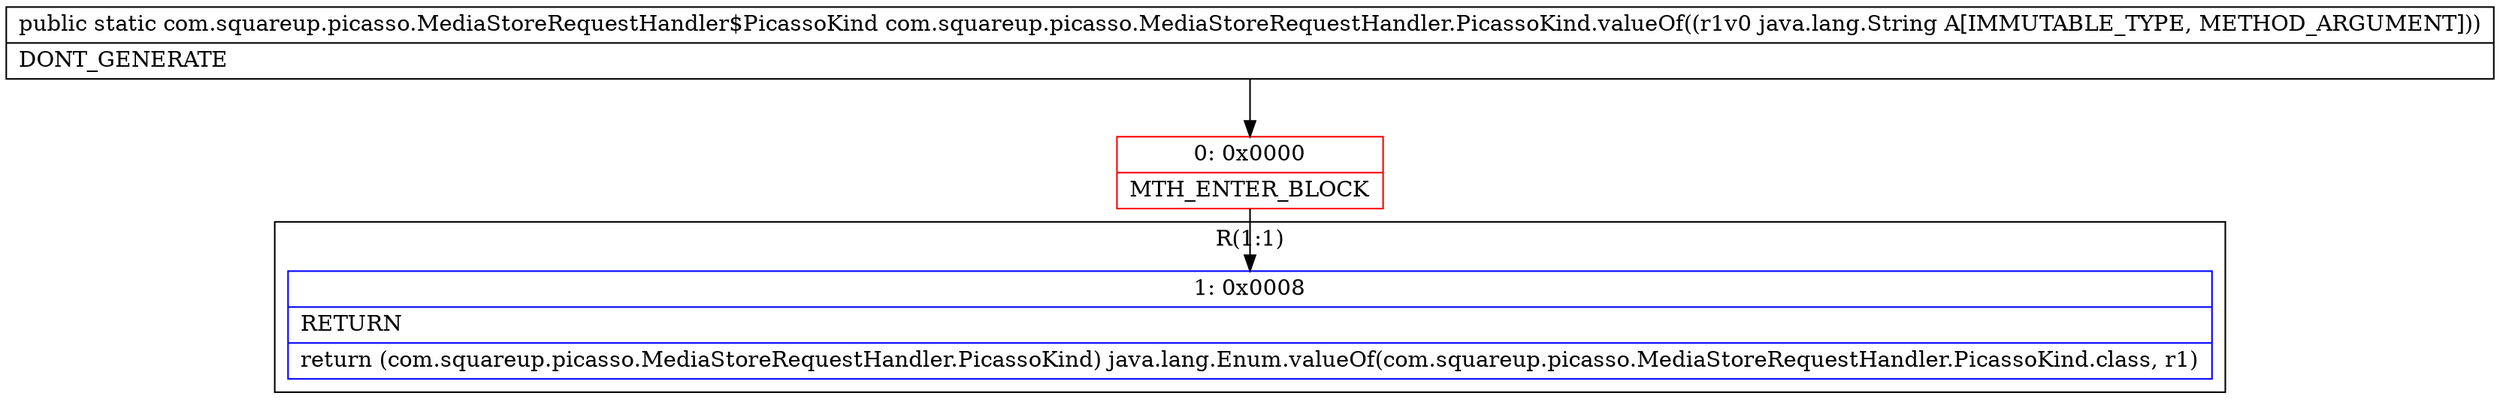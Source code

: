 digraph "CFG forcom.squareup.picasso.MediaStoreRequestHandler.PicassoKind.valueOf(Ljava\/lang\/String;)Lcom\/squareup\/picasso\/MediaStoreRequestHandler$PicassoKind;" {
subgraph cluster_Region_646211066 {
label = "R(1:1)";
node [shape=record,color=blue];
Node_1 [shape=record,label="{1\:\ 0x0008|RETURN\l|return (com.squareup.picasso.MediaStoreRequestHandler.PicassoKind) java.lang.Enum.valueOf(com.squareup.picasso.MediaStoreRequestHandler.PicassoKind.class, r1)\l}"];
}
Node_0 [shape=record,color=red,label="{0\:\ 0x0000|MTH_ENTER_BLOCK\l}"];
MethodNode[shape=record,label="{public static com.squareup.picasso.MediaStoreRequestHandler$PicassoKind com.squareup.picasso.MediaStoreRequestHandler.PicassoKind.valueOf((r1v0 java.lang.String A[IMMUTABLE_TYPE, METHOD_ARGUMENT]))  | DONT_GENERATE\l}"];
MethodNode -> Node_0;
Node_0 -> Node_1;
}

